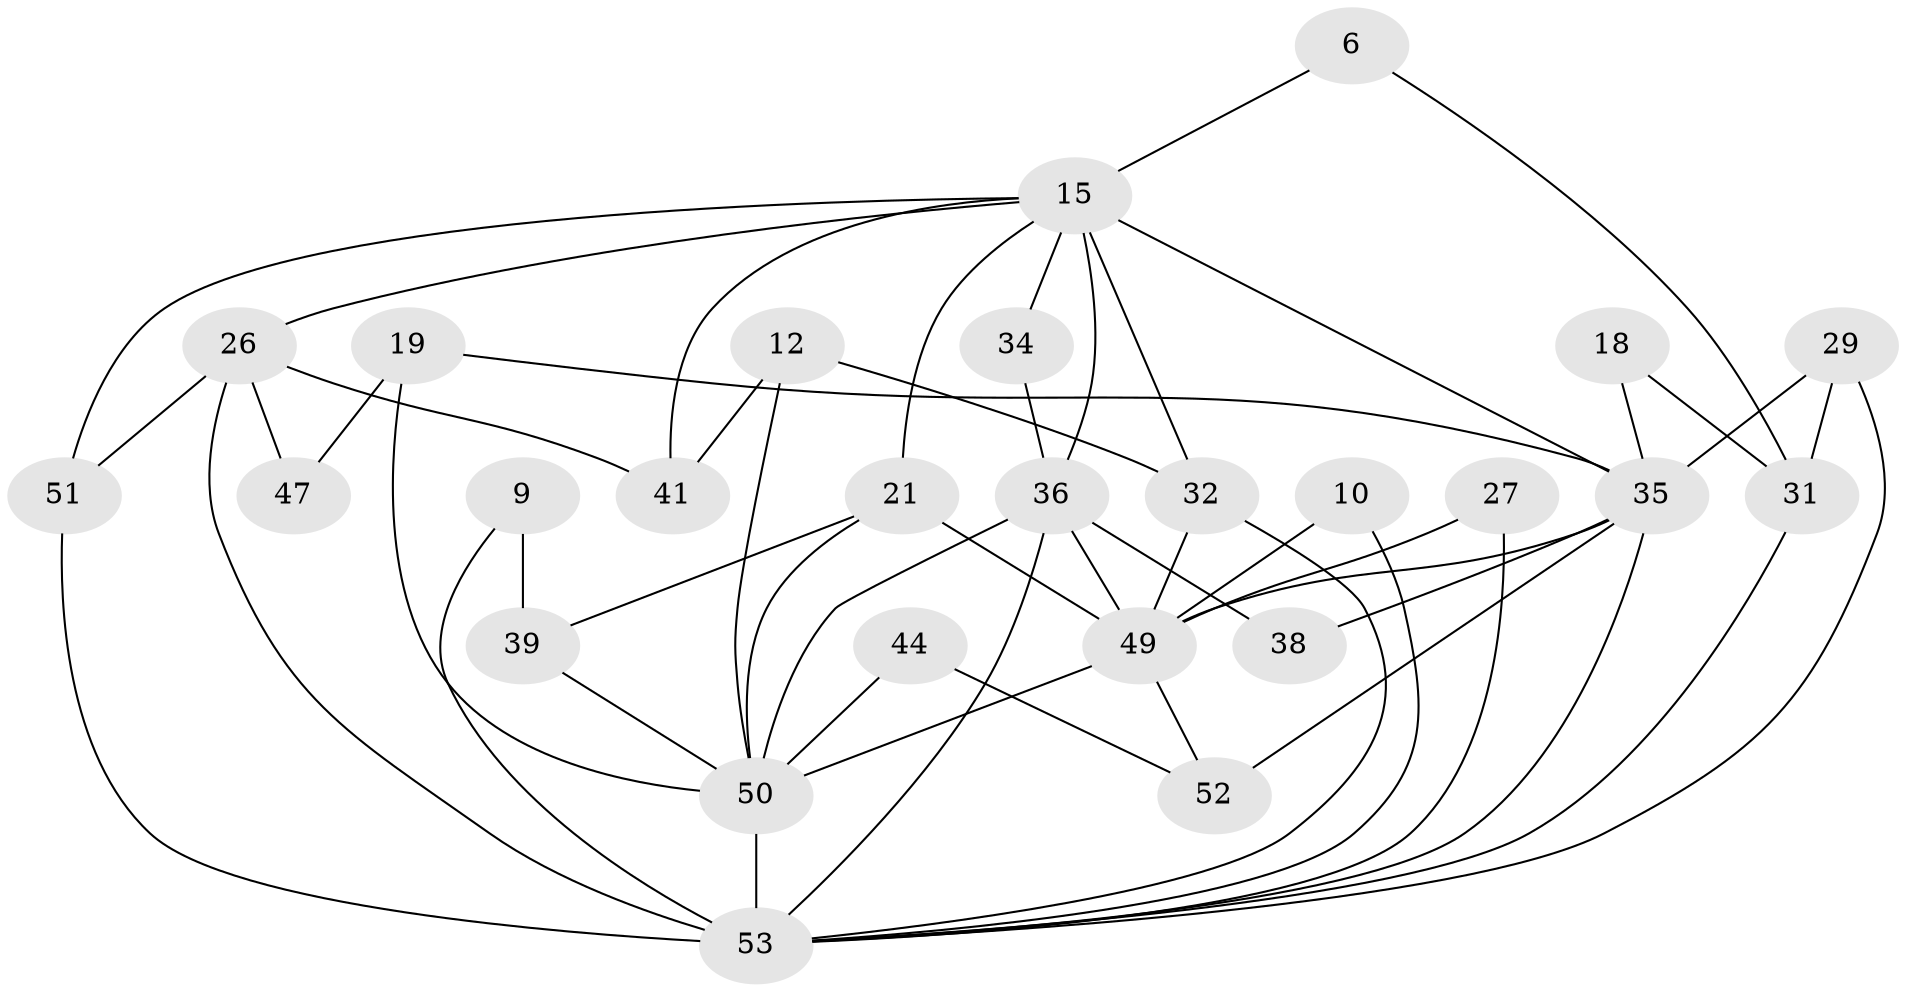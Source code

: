 // original degree distribution, {2: 0.1320754716981132, 5: 0.1320754716981132, 3: 0.33962264150943394, 4: 0.20754716981132076, 6: 0.11320754716981132, 8: 0.018867924528301886, 7: 0.05660377358490566}
// Generated by graph-tools (version 1.1) at 2025/50/03/09/25 04:50:52]
// undirected, 26 vertices, 53 edges
graph export_dot {
graph [start="1"]
  node [color=gray90,style=filled];
  6;
  9;
  10;
  12 [super="+4"];
  15 [super="+11"];
  18;
  19;
  21;
  26 [super="+25"];
  27;
  29;
  31 [super="+13"];
  32;
  34;
  35 [super="+23"];
  36 [super="+28+30"];
  38;
  39;
  41;
  44;
  47;
  49 [super="+2+45"];
  50 [super="+33+37+48"];
  51 [super="+8"];
  52;
  53 [super="+46+42"];
  6 -- 15;
  6 -- 31;
  9 -- 39;
  9 -- 53 [weight=3];
  10 -- 53;
  10 -- 49;
  12 -- 41;
  12 -- 32;
  12 -- 50;
  15 -- 32 [weight=2];
  15 -- 41;
  15 -- 21;
  15 -- 26;
  15 -- 34 [weight=2];
  15 -- 35 [weight=2];
  15 -- 51;
  15 -- 36;
  18 -- 31;
  18 -- 35;
  19 -- 47;
  19 -- 35;
  19 -- 50 [weight=4];
  21 -- 39;
  21 -- 50;
  21 -- 49;
  26 -- 47 [weight=2];
  26 -- 41 [weight=2];
  26 -- 51 [weight=2];
  26 -- 53 [weight=3];
  27 -- 53;
  27 -- 49;
  29 -- 53;
  29 -- 31 [weight=2];
  29 -- 35;
  31 -- 53;
  32 -- 49;
  32 -- 53 [weight=2];
  34 -- 36;
  35 -- 52 [weight=2];
  35 -- 38;
  35 -- 53;
  35 -- 49;
  36 -- 49 [weight=3];
  36 -- 53 [weight=2];
  36 -- 38 [weight=2];
  36 -- 50 [weight=2];
  39 -- 50;
  44 -- 52;
  44 -- 50;
  49 -- 52;
  49 -- 50 [weight=2];
  50 -- 53 [weight=4];
  51 -- 53;
}
